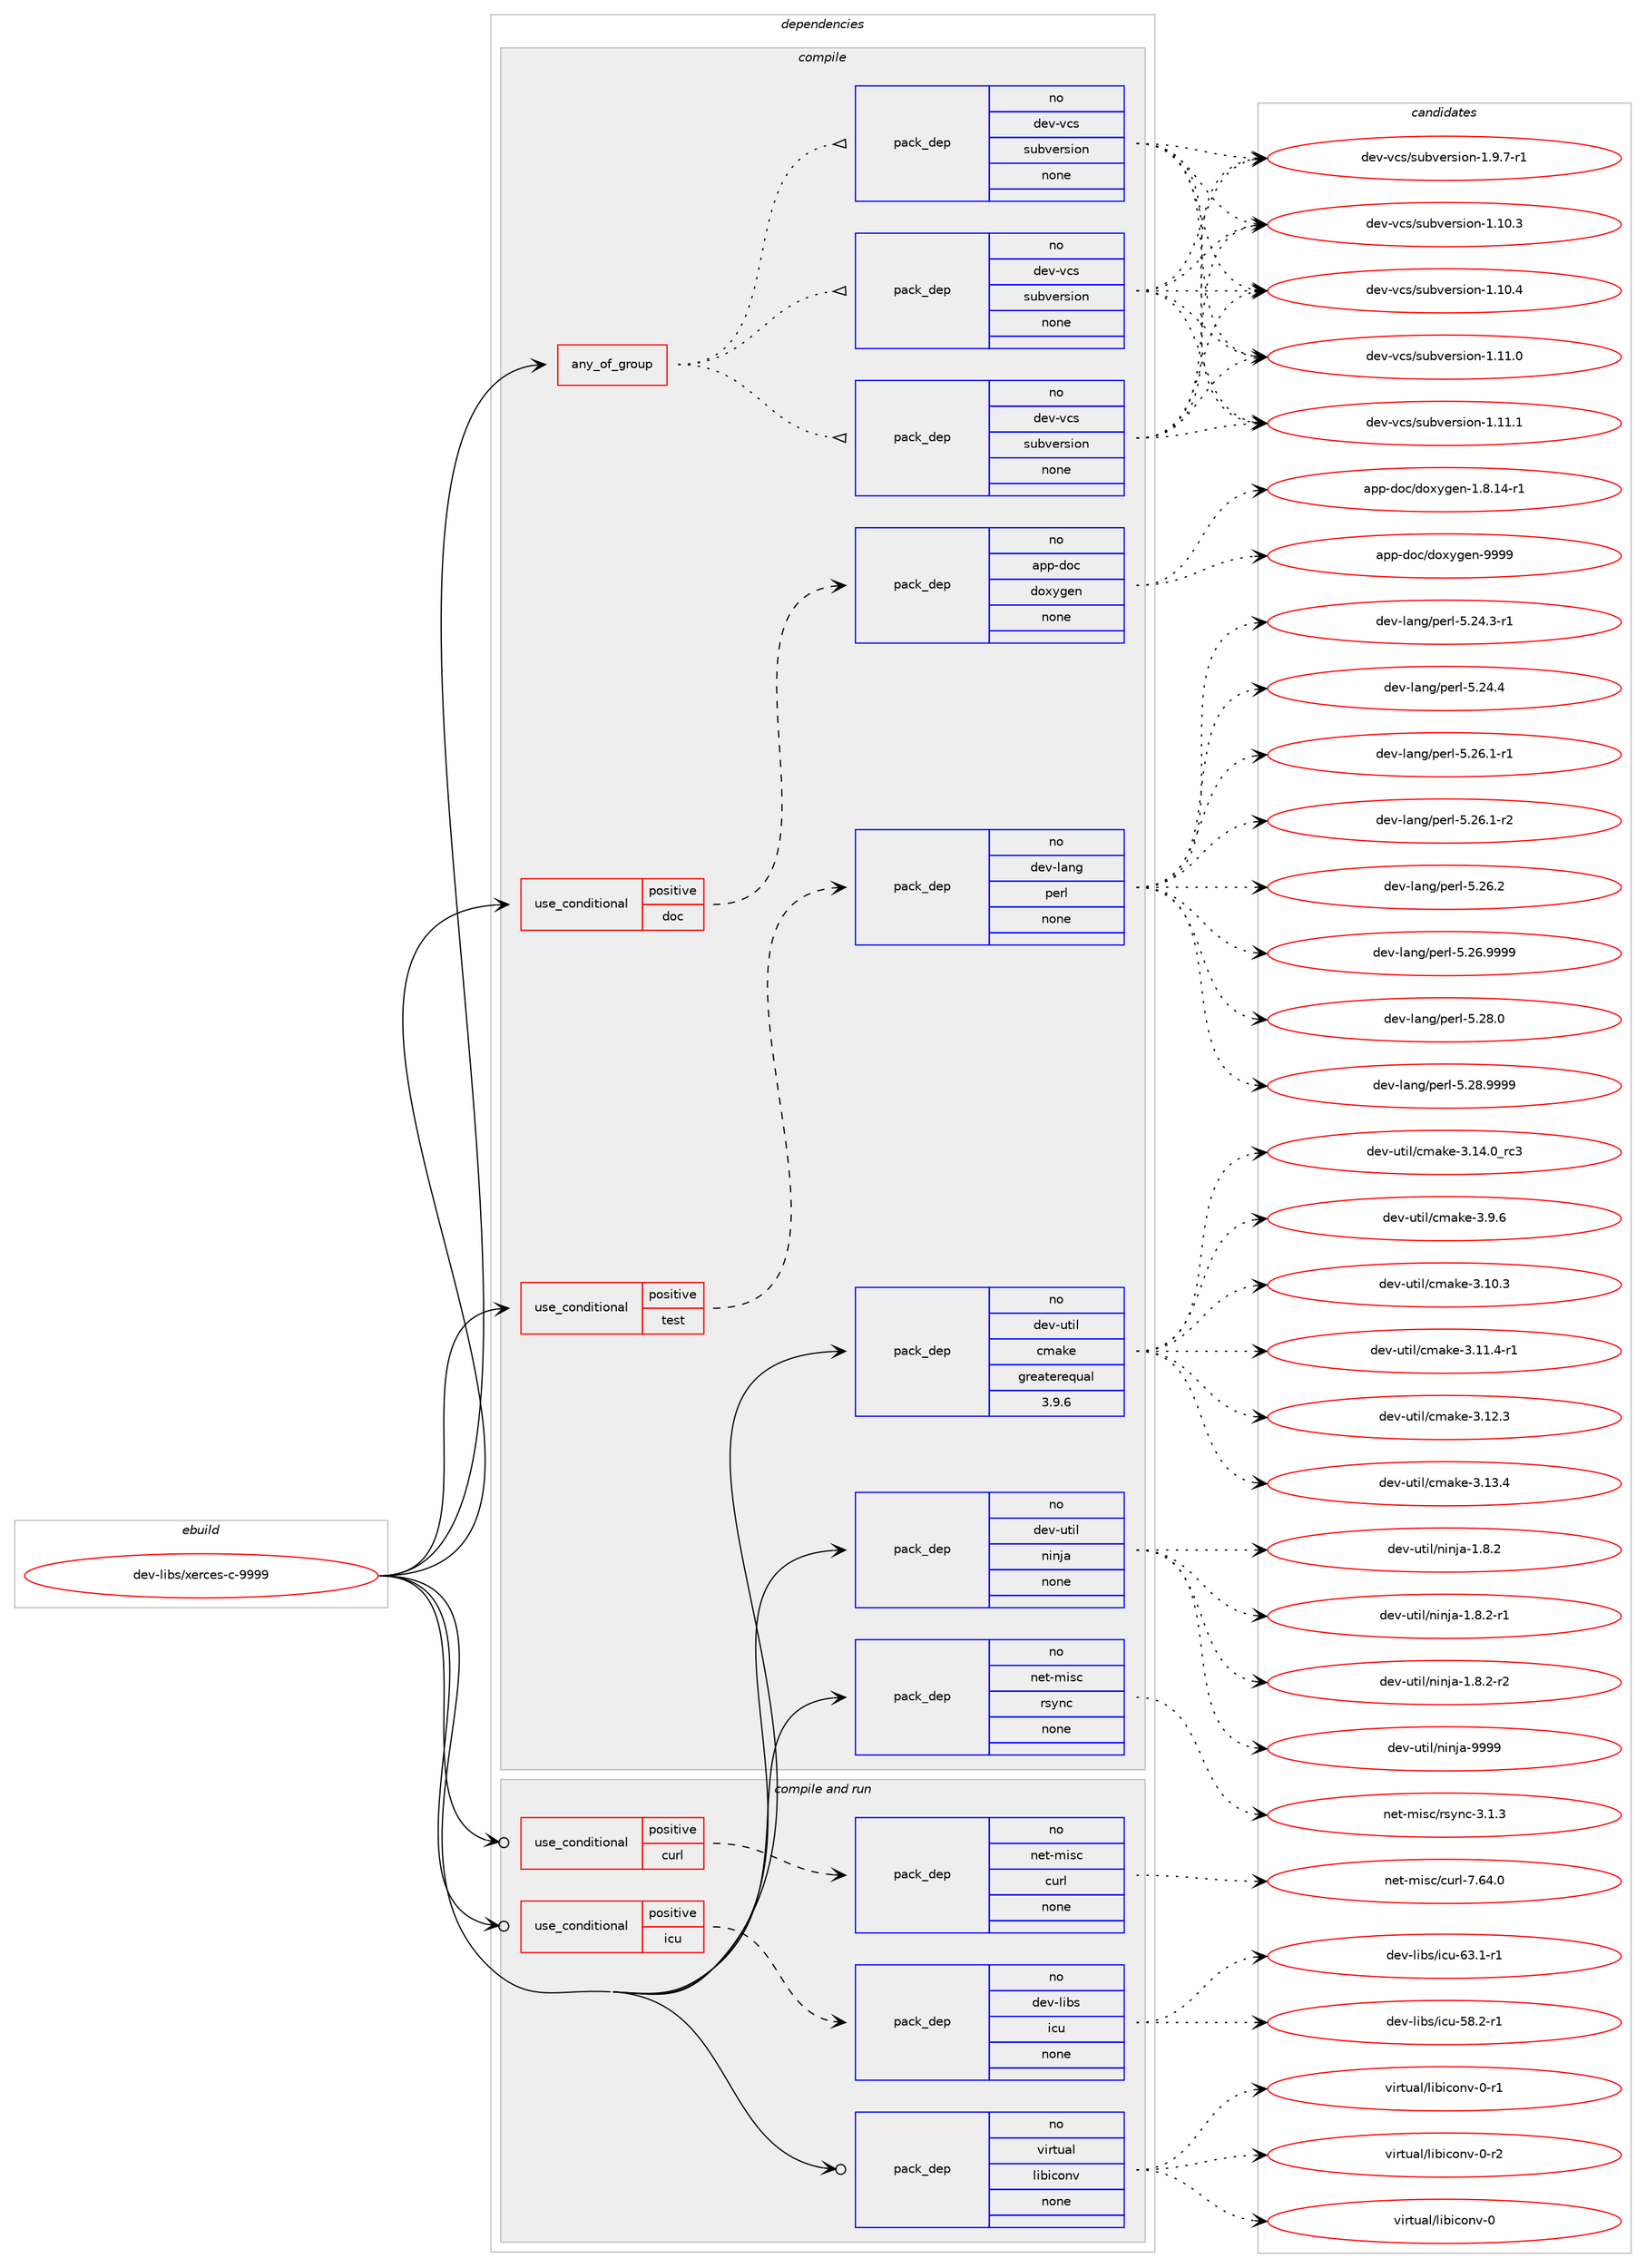 digraph prolog {

# *************
# Graph options
# *************

newrank=true;
concentrate=true;
compound=true;
graph [rankdir=LR,fontname=Helvetica,fontsize=10,ranksep=1.5];#, ranksep=2.5, nodesep=0.2];
edge  [arrowhead=vee];
node  [fontname=Helvetica,fontsize=10];

# **********
# The ebuild
# **********

subgraph cluster_leftcol {
color=gray;
rank=same;
label=<<i>ebuild</i>>;
id [label="dev-libs/xerces-c-9999", color=red, width=4, href="../dev-libs/xerces-c-9999.svg"];
}

# ****************
# The dependencies
# ****************

subgraph cluster_midcol {
color=gray;
label=<<i>dependencies</i>>;
subgraph cluster_compile {
fillcolor="#eeeeee";
style=filled;
label=<<i>compile</i>>;
subgraph any22439 {
dependency1373075 [label=<<TABLE BORDER="0" CELLBORDER="1" CELLSPACING="0" CELLPADDING="4"><TR><TD CELLPADDING="10">any_of_group</TD></TR></TABLE>>, shape=none, color=red];subgraph pack982865 {
dependency1373076 [label=<<TABLE BORDER="0" CELLBORDER="1" CELLSPACING="0" CELLPADDING="4" WIDTH="220"><TR><TD ROWSPAN="6" CELLPADDING="30">pack_dep</TD></TR><TR><TD WIDTH="110">no</TD></TR><TR><TD>dev-vcs</TD></TR><TR><TD>subversion</TD></TR><TR><TD>none</TD></TR><TR><TD></TD></TR></TABLE>>, shape=none, color=blue];
}
dependency1373075:e -> dependency1373076:w [weight=20,style="dotted",arrowhead="oinv"];
subgraph pack982866 {
dependency1373077 [label=<<TABLE BORDER="0" CELLBORDER="1" CELLSPACING="0" CELLPADDING="4" WIDTH="220"><TR><TD ROWSPAN="6" CELLPADDING="30">pack_dep</TD></TR><TR><TD WIDTH="110">no</TD></TR><TR><TD>dev-vcs</TD></TR><TR><TD>subversion</TD></TR><TR><TD>none</TD></TR><TR><TD></TD></TR></TABLE>>, shape=none, color=blue];
}
dependency1373075:e -> dependency1373077:w [weight=20,style="dotted",arrowhead="oinv"];
subgraph pack982867 {
dependency1373078 [label=<<TABLE BORDER="0" CELLBORDER="1" CELLSPACING="0" CELLPADDING="4" WIDTH="220"><TR><TD ROWSPAN="6" CELLPADDING="30">pack_dep</TD></TR><TR><TD WIDTH="110">no</TD></TR><TR><TD>dev-vcs</TD></TR><TR><TD>subversion</TD></TR><TR><TD>none</TD></TR><TR><TD></TD></TR></TABLE>>, shape=none, color=blue];
}
dependency1373075:e -> dependency1373078:w [weight=20,style="dotted",arrowhead="oinv"];
}
id:e -> dependency1373075:w [weight=20,style="solid",arrowhead="vee"];
subgraph cond367207 {
dependency1373079 [label=<<TABLE BORDER="0" CELLBORDER="1" CELLSPACING="0" CELLPADDING="4"><TR><TD ROWSPAN="3" CELLPADDING="10">use_conditional</TD></TR><TR><TD>positive</TD></TR><TR><TD>doc</TD></TR></TABLE>>, shape=none, color=red];
subgraph pack982868 {
dependency1373080 [label=<<TABLE BORDER="0" CELLBORDER="1" CELLSPACING="0" CELLPADDING="4" WIDTH="220"><TR><TD ROWSPAN="6" CELLPADDING="30">pack_dep</TD></TR><TR><TD WIDTH="110">no</TD></TR><TR><TD>app-doc</TD></TR><TR><TD>doxygen</TD></TR><TR><TD>none</TD></TR><TR><TD></TD></TR></TABLE>>, shape=none, color=blue];
}
dependency1373079:e -> dependency1373080:w [weight=20,style="dashed",arrowhead="vee"];
}
id:e -> dependency1373079:w [weight=20,style="solid",arrowhead="vee"];
subgraph cond367208 {
dependency1373081 [label=<<TABLE BORDER="0" CELLBORDER="1" CELLSPACING="0" CELLPADDING="4"><TR><TD ROWSPAN="3" CELLPADDING="10">use_conditional</TD></TR><TR><TD>positive</TD></TR><TR><TD>test</TD></TR></TABLE>>, shape=none, color=red];
subgraph pack982869 {
dependency1373082 [label=<<TABLE BORDER="0" CELLBORDER="1" CELLSPACING="0" CELLPADDING="4" WIDTH="220"><TR><TD ROWSPAN="6" CELLPADDING="30">pack_dep</TD></TR><TR><TD WIDTH="110">no</TD></TR><TR><TD>dev-lang</TD></TR><TR><TD>perl</TD></TR><TR><TD>none</TD></TR><TR><TD></TD></TR></TABLE>>, shape=none, color=blue];
}
dependency1373081:e -> dependency1373082:w [weight=20,style="dashed",arrowhead="vee"];
}
id:e -> dependency1373081:w [weight=20,style="solid",arrowhead="vee"];
subgraph pack982870 {
dependency1373083 [label=<<TABLE BORDER="0" CELLBORDER="1" CELLSPACING="0" CELLPADDING="4" WIDTH="220"><TR><TD ROWSPAN="6" CELLPADDING="30">pack_dep</TD></TR><TR><TD WIDTH="110">no</TD></TR><TR><TD>dev-util</TD></TR><TR><TD>cmake</TD></TR><TR><TD>greaterequal</TD></TR><TR><TD>3.9.6</TD></TR></TABLE>>, shape=none, color=blue];
}
id:e -> dependency1373083:w [weight=20,style="solid",arrowhead="vee"];
subgraph pack982871 {
dependency1373084 [label=<<TABLE BORDER="0" CELLBORDER="1" CELLSPACING="0" CELLPADDING="4" WIDTH="220"><TR><TD ROWSPAN="6" CELLPADDING="30">pack_dep</TD></TR><TR><TD WIDTH="110">no</TD></TR><TR><TD>dev-util</TD></TR><TR><TD>ninja</TD></TR><TR><TD>none</TD></TR><TR><TD></TD></TR></TABLE>>, shape=none, color=blue];
}
id:e -> dependency1373084:w [weight=20,style="solid",arrowhead="vee"];
subgraph pack982872 {
dependency1373085 [label=<<TABLE BORDER="0" CELLBORDER="1" CELLSPACING="0" CELLPADDING="4" WIDTH="220"><TR><TD ROWSPAN="6" CELLPADDING="30">pack_dep</TD></TR><TR><TD WIDTH="110">no</TD></TR><TR><TD>net-misc</TD></TR><TR><TD>rsync</TD></TR><TR><TD>none</TD></TR><TR><TD></TD></TR></TABLE>>, shape=none, color=blue];
}
id:e -> dependency1373085:w [weight=20,style="solid",arrowhead="vee"];
}
subgraph cluster_compileandrun {
fillcolor="#eeeeee";
style=filled;
label=<<i>compile and run</i>>;
subgraph cond367209 {
dependency1373086 [label=<<TABLE BORDER="0" CELLBORDER="1" CELLSPACING="0" CELLPADDING="4"><TR><TD ROWSPAN="3" CELLPADDING="10">use_conditional</TD></TR><TR><TD>positive</TD></TR><TR><TD>curl</TD></TR></TABLE>>, shape=none, color=red];
subgraph pack982873 {
dependency1373087 [label=<<TABLE BORDER="0" CELLBORDER="1" CELLSPACING="0" CELLPADDING="4" WIDTH="220"><TR><TD ROWSPAN="6" CELLPADDING="30">pack_dep</TD></TR><TR><TD WIDTH="110">no</TD></TR><TR><TD>net-misc</TD></TR><TR><TD>curl</TD></TR><TR><TD>none</TD></TR><TR><TD></TD></TR></TABLE>>, shape=none, color=blue];
}
dependency1373086:e -> dependency1373087:w [weight=20,style="dashed",arrowhead="vee"];
}
id:e -> dependency1373086:w [weight=20,style="solid",arrowhead="odotvee"];
subgraph cond367210 {
dependency1373088 [label=<<TABLE BORDER="0" CELLBORDER="1" CELLSPACING="0" CELLPADDING="4"><TR><TD ROWSPAN="3" CELLPADDING="10">use_conditional</TD></TR><TR><TD>positive</TD></TR><TR><TD>icu</TD></TR></TABLE>>, shape=none, color=red];
subgraph pack982874 {
dependency1373089 [label=<<TABLE BORDER="0" CELLBORDER="1" CELLSPACING="0" CELLPADDING="4" WIDTH="220"><TR><TD ROWSPAN="6" CELLPADDING="30">pack_dep</TD></TR><TR><TD WIDTH="110">no</TD></TR><TR><TD>dev-libs</TD></TR><TR><TD>icu</TD></TR><TR><TD>none</TD></TR><TR><TD></TD></TR></TABLE>>, shape=none, color=blue];
}
dependency1373088:e -> dependency1373089:w [weight=20,style="dashed",arrowhead="vee"];
}
id:e -> dependency1373088:w [weight=20,style="solid",arrowhead="odotvee"];
subgraph pack982875 {
dependency1373090 [label=<<TABLE BORDER="0" CELLBORDER="1" CELLSPACING="0" CELLPADDING="4" WIDTH="220"><TR><TD ROWSPAN="6" CELLPADDING="30">pack_dep</TD></TR><TR><TD WIDTH="110">no</TD></TR><TR><TD>virtual</TD></TR><TR><TD>libiconv</TD></TR><TR><TD>none</TD></TR><TR><TD></TD></TR></TABLE>>, shape=none, color=blue];
}
id:e -> dependency1373090:w [weight=20,style="solid",arrowhead="odotvee"];
}
subgraph cluster_run {
fillcolor="#eeeeee";
style=filled;
label=<<i>run</i>>;
}
}

# **************
# The candidates
# **************

subgraph cluster_choices {
rank=same;
color=gray;
label=<<i>candidates</i>>;

subgraph choice982865 {
color=black;
nodesep=1;
choice1001011184511899115471151179811810111411510511111045494649484651 [label="dev-vcs/subversion-1.10.3", color=red, width=4,href="../dev-vcs/subversion-1.10.3.svg"];
choice1001011184511899115471151179811810111411510511111045494649484652 [label="dev-vcs/subversion-1.10.4", color=red, width=4,href="../dev-vcs/subversion-1.10.4.svg"];
choice1001011184511899115471151179811810111411510511111045494649494648 [label="dev-vcs/subversion-1.11.0", color=red, width=4,href="../dev-vcs/subversion-1.11.0.svg"];
choice1001011184511899115471151179811810111411510511111045494649494649 [label="dev-vcs/subversion-1.11.1", color=red, width=4,href="../dev-vcs/subversion-1.11.1.svg"];
choice100101118451189911547115117981181011141151051111104549465746554511449 [label="dev-vcs/subversion-1.9.7-r1", color=red, width=4,href="../dev-vcs/subversion-1.9.7-r1.svg"];
dependency1373076:e -> choice1001011184511899115471151179811810111411510511111045494649484651:w [style=dotted,weight="100"];
dependency1373076:e -> choice1001011184511899115471151179811810111411510511111045494649484652:w [style=dotted,weight="100"];
dependency1373076:e -> choice1001011184511899115471151179811810111411510511111045494649494648:w [style=dotted,weight="100"];
dependency1373076:e -> choice1001011184511899115471151179811810111411510511111045494649494649:w [style=dotted,weight="100"];
dependency1373076:e -> choice100101118451189911547115117981181011141151051111104549465746554511449:w [style=dotted,weight="100"];
}
subgraph choice982866 {
color=black;
nodesep=1;
choice1001011184511899115471151179811810111411510511111045494649484651 [label="dev-vcs/subversion-1.10.3", color=red, width=4,href="../dev-vcs/subversion-1.10.3.svg"];
choice1001011184511899115471151179811810111411510511111045494649484652 [label="dev-vcs/subversion-1.10.4", color=red, width=4,href="../dev-vcs/subversion-1.10.4.svg"];
choice1001011184511899115471151179811810111411510511111045494649494648 [label="dev-vcs/subversion-1.11.0", color=red, width=4,href="../dev-vcs/subversion-1.11.0.svg"];
choice1001011184511899115471151179811810111411510511111045494649494649 [label="dev-vcs/subversion-1.11.1", color=red, width=4,href="../dev-vcs/subversion-1.11.1.svg"];
choice100101118451189911547115117981181011141151051111104549465746554511449 [label="dev-vcs/subversion-1.9.7-r1", color=red, width=4,href="../dev-vcs/subversion-1.9.7-r1.svg"];
dependency1373077:e -> choice1001011184511899115471151179811810111411510511111045494649484651:w [style=dotted,weight="100"];
dependency1373077:e -> choice1001011184511899115471151179811810111411510511111045494649484652:w [style=dotted,weight="100"];
dependency1373077:e -> choice1001011184511899115471151179811810111411510511111045494649494648:w [style=dotted,weight="100"];
dependency1373077:e -> choice1001011184511899115471151179811810111411510511111045494649494649:w [style=dotted,weight="100"];
dependency1373077:e -> choice100101118451189911547115117981181011141151051111104549465746554511449:w [style=dotted,weight="100"];
}
subgraph choice982867 {
color=black;
nodesep=1;
choice1001011184511899115471151179811810111411510511111045494649484651 [label="dev-vcs/subversion-1.10.3", color=red, width=4,href="../dev-vcs/subversion-1.10.3.svg"];
choice1001011184511899115471151179811810111411510511111045494649484652 [label="dev-vcs/subversion-1.10.4", color=red, width=4,href="../dev-vcs/subversion-1.10.4.svg"];
choice1001011184511899115471151179811810111411510511111045494649494648 [label="dev-vcs/subversion-1.11.0", color=red, width=4,href="../dev-vcs/subversion-1.11.0.svg"];
choice1001011184511899115471151179811810111411510511111045494649494649 [label="dev-vcs/subversion-1.11.1", color=red, width=4,href="../dev-vcs/subversion-1.11.1.svg"];
choice100101118451189911547115117981181011141151051111104549465746554511449 [label="dev-vcs/subversion-1.9.7-r1", color=red, width=4,href="../dev-vcs/subversion-1.9.7-r1.svg"];
dependency1373078:e -> choice1001011184511899115471151179811810111411510511111045494649484651:w [style=dotted,weight="100"];
dependency1373078:e -> choice1001011184511899115471151179811810111411510511111045494649484652:w [style=dotted,weight="100"];
dependency1373078:e -> choice1001011184511899115471151179811810111411510511111045494649494648:w [style=dotted,weight="100"];
dependency1373078:e -> choice1001011184511899115471151179811810111411510511111045494649494649:w [style=dotted,weight="100"];
dependency1373078:e -> choice100101118451189911547115117981181011141151051111104549465746554511449:w [style=dotted,weight="100"];
}
subgraph choice982868 {
color=black;
nodesep=1;
choice97112112451001119947100111120121103101110454946564649524511449 [label="app-doc/doxygen-1.8.14-r1", color=red, width=4,href="../app-doc/doxygen-1.8.14-r1.svg"];
choice971121124510011199471001111201211031011104557575757 [label="app-doc/doxygen-9999", color=red, width=4,href="../app-doc/doxygen-9999.svg"];
dependency1373080:e -> choice97112112451001119947100111120121103101110454946564649524511449:w [style=dotted,weight="100"];
dependency1373080:e -> choice971121124510011199471001111201211031011104557575757:w [style=dotted,weight="100"];
}
subgraph choice982869 {
color=black;
nodesep=1;
choice100101118451089711010347112101114108455346505246514511449 [label="dev-lang/perl-5.24.3-r1", color=red, width=4,href="../dev-lang/perl-5.24.3-r1.svg"];
choice10010111845108971101034711210111410845534650524652 [label="dev-lang/perl-5.24.4", color=red, width=4,href="../dev-lang/perl-5.24.4.svg"];
choice100101118451089711010347112101114108455346505446494511449 [label="dev-lang/perl-5.26.1-r1", color=red, width=4,href="../dev-lang/perl-5.26.1-r1.svg"];
choice100101118451089711010347112101114108455346505446494511450 [label="dev-lang/perl-5.26.1-r2", color=red, width=4,href="../dev-lang/perl-5.26.1-r2.svg"];
choice10010111845108971101034711210111410845534650544650 [label="dev-lang/perl-5.26.2", color=red, width=4,href="../dev-lang/perl-5.26.2.svg"];
choice10010111845108971101034711210111410845534650544657575757 [label="dev-lang/perl-5.26.9999", color=red, width=4,href="../dev-lang/perl-5.26.9999.svg"];
choice10010111845108971101034711210111410845534650564648 [label="dev-lang/perl-5.28.0", color=red, width=4,href="../dev-lang/perl-5.28.0.svg"];
choice10010111845108971101034711210111410845534650564657575757 [label="dev-lang/perl-5.28.9999", color=red, width=4,href="../dev-lang/perl-5.28.9999.svg"];
dependency1373082:e -> choice100101118451089711010347112101114108455346505246514511449:w [style=dotted,weight="100"];
dependency1373082:e -> choice10010111845108971101034711210111410845534650524652:w [style=dotted,weight="100"];
dependency1373082:e -> choice100101118451089711010347112101114108455346505446494511449:w [style=dotted,weight="100"];
dependency1373082:e -> choice100101118451089711010347112101114108455346505446494511450:w [style=dotted,weight="100"];
dependency1373082:e -> choice10010111845108971101034711210111410845534650544650:w [style=dotted,weight="100"];
dependency1373082:e -> choice10010111845108971101034711210111410845534650544657575757:w [style=dotted,weight="100"];
dependency1373082:e -> choice10010111845108971101034711210111410845534650564648:w [style=dotted,weight="100"];
dependency1373082:e -> choice10010111845108971101034711210111410845534650564657575757:w [style=dotted,weight="100"];
}
subgraph choice982870 {
color=black;
nodesep=1;
choice1001011184511711610510847991099710710145514649484651 [label="dev-util/cmake-3.10.3", color=red, width=4,href="../dev-util/cmake-3.10.3.svg"];
choice10010111845117116105108479910997107101455146494946524511449 [label="dev-util/cmake-3.11.4-r1", color=red, width=4,href="../dev-util/cmake-3.11.4-r1.svg"];
choice1001011184511711610510847991099710710145514649504651 [label="dev-util/cmake-3.12.3", color=red, width=4,href="../dev-util/cmake-3.12.3.svg"];
choice1001011184511711610510847991099710710145514649514652 [label="dev-util/cmake-3.13.4", color=red, width=4,href="../dev-util/cmake-3.13.4.svg"];
choice1001011184511711610510847991099710710145514649524648951149951 [label="dev-util/cmake-3.14.0_rc3", color=red, width=4,href="../dev-util/cmake-3.14.0_rc3.svg"];
choice10010111845117116105108479910997107101455146574654 [label="dev-util/cmake-3.9.6", color=red, width=4,href="../dev-util/cmake-3.9.6.svg"];
dependency1373083:e -> choice1001011184511711610510847991099710710145514649484651:w [style=dotted,weight="100"];
dependency1373083:e -> choice10010111845117116105108479910997107101455146494946524511449:w [style=dotted,weight="100"];
dependency1373083:e -> choice1001011184511711610510847991099710710145514649504651:w [style=dotted,weight="100"];
dependency1373083:e -> choice1001011184511711610510847991099710710145514649514652:w [style=dotted,weight="100"];
dependency1373083:e -> choice1001011184511711610510847991099710710145514649524648951149951:w [style=dotted,weight="100"];
dependency1373083:e -> choice10010111845117116105108479910997107101455146574654:w [style=dotted,weight="100"];
}
subgraph choice982871 {
color=black;
nodesep=1;
choice100101118451171161051084711010511010697454946564650 [label="dev-util/ninja-1.8.2", color=red, width=4,href="../dev-util/ninja-1.8.2.svg"];
choice1001011184511711610510847110105110106974549465646504511449 [label="dev-util/ninja-1.8.2-r1", color=red, width=4,href="../dev-util/ninja-1.8.2-r1.svg"];
choice1001011184511711610510847110105110106974549465646504511450 [label="dev-util/ninja-1.8.2-r2", color=red, width=4,href="../dev-util/ninja-1.8.2-r2.svg"];
choice1001011184511711610510847110105110106974557575757 [label="dev-util/ninja-9999", color=red, width=4,href="../dev-util/ninja-9999.svg"];
dependency1373084:e -> choice100101118451171161051084711010511010697454946564650:w [style=dotted,weight="100"];
dependency1373084:e -> choice1001011184511711610510847110105110106974549465646504511449:w [style=dotted,weight="100"];
dependency1373084:e -> choice1001011184511711610510847110105110106974549465646504511450:w [style=dotted,weight="100"];
dependency1373084:e -> choice1001011184511711610510847110105110106974557575757:w [style=dotted,weight="100"];
}
subgraph choice982872 {
color=black;
nodesep=1;
choice11010111645109105115994711411512111099455146494651 [label="net-misc/rsync-3.1.3", color=red, width=4,href="../net-misc/rsync-3.1.3.svg"];
dependency1373085:e -> choice11010111645109105115994711411512111099455146494651:w [style=dotted,weight="100"];
}
subgraph choice982873 {
color=black;
nodesep=1;
choice1101011164510910511599479911711410845554654524648 [label="net-misc/curl-7.64.0", color=red, width=4,href="../net-misc/curl-7.64.0.svg"];
dependency1373087:e -> choice1101011164510910511599479911711410845554654524648:w [style=dotted,weight="100"];
}
subgraph choice982874 {
color=black;
nodesep=1;
choice1001011184510810598115471059911745535646504511449 [label="dev-libs/icu-58.2-r1", color=red, width=4,href="../dev-libs/icu-58.2-r1.svg"];
choice1001011184510810598115471059911745545146494511449 [label="dev-libs/icu-63.1-r1", color=red, width=4,href="../dev-libs/icu-63.1-r1.svg"];
dependency1373089:e -> choice1001011184510810598115471059911745535646504511449:w [style=dotted,weight="100"];
dependency1373089:e -> choice1001011184510810598115471059911745545146494511449:w [style=dotted,weight="100"];
}
subgraph choice982875 {
color=black;
nodesep=1;
choice118105114116117971084710810598105991111101184548 [label="virtual/libiconv-0", color=red, width=4,href="../virtual/libiconv-0.svg"];
choice1181051141161179710847108105981059911111011845484511449 [label="virtual/libiconv-0-r1", color=red, width=4,href="../virtual/libiconv-0-r1.svg"];
choice1181051141161179710847108105981059911111011845484511450 [label="virtual/libiconv-0-r2", color=red, width=4,href="../virtual/libiconv-0-r2.svg"];
dependency1373090:e -> choice118105114116117971084710810598105991111101184548:w [style=dotted,weight="100"];
dependency1373090:e -> choice1181051141161179710847108105981059911111011845484511449:w [style=dotted,weight="100"];
dependency1373090:e -> choice1181051141161179710847108105981059911111011845484511450:w [style=dotted,weight="100"];
}
}

}
